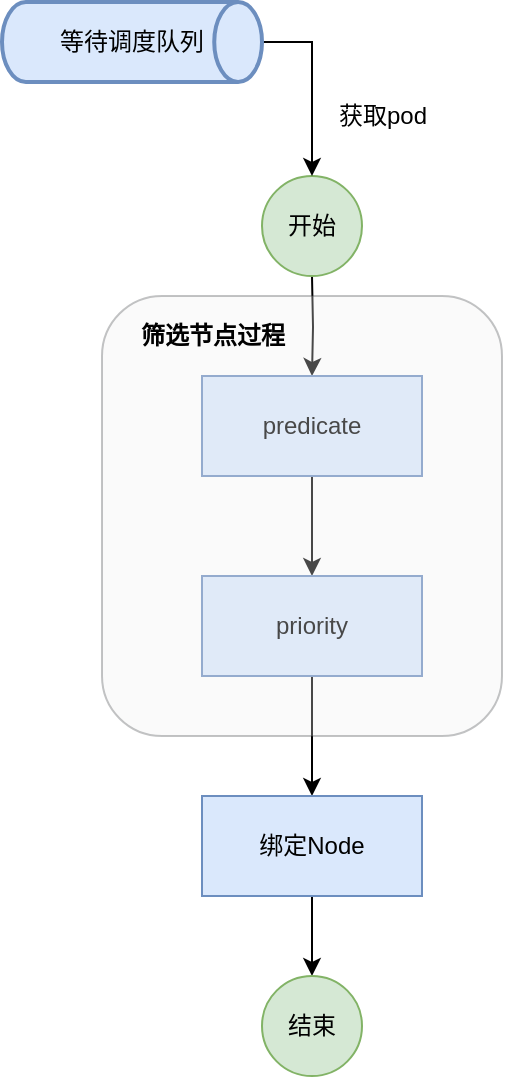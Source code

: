 <mxfile version="13.0.9" type="github">
  <diagram id="C5RBs43oDa-KdzZeNtuy" name="Page-1">
    <mxGraphModel dx="1426" dy="842" grid="1" gridSize="10" guides="1" tooltips="1" connect="1" arrows="1" fold="1" page="1" pageScale="1" pageWidth="827" pageHeight="1169" math="0" shadow="0">
      <root>
        <mxCell id="WIyWlLk6GJQsqaUBKTNV-0" />
        <mxCell id="WIyWlLk6GJQsqaUBKTNV-1" parent="WIyWlLk6GJQsqaUBKTNV-0" />
        <mxCell id="XDg_C0e3YNIxig_hy6By-0" value="" style="edgeStyle=orthogonalEdgeStyle;rounded=0;orthogonalLoop=1;jettySize=auto;html=1;" edge="1" parent="WIyWlLk6GJQsqaUBKTNV-1" target="XDg_C0e3YNIxig_hy6By-2">
          <mxGeometry relative="1" as="geometry">
            <mxPoint x="485" y="370" as="sourcePoint" />
          </mxGeometry>
        </mxCell>
        <mxCell id="XDg_C0e3YNIxig_hy6By-1" value="" style="edgeStyle=orthogonalEdgeStyle;rounded=0;orthogonalLoop=1;jettySize=auto;html=1;" edge="1" parent="WIyWlLk6GJQsqaUBKTNV-1" source="XDg_C0e3YNIxig_hy6By-2" target="XDg_C0e3YNIxig_hy6By-4">
          <mxGeometry relative="1" as="geometry" />
        </mxCell>
        <mxCell id="XDg_C0e3YNIxig_hy6By-2" value="predicate" style="rounded=0;whiteSpace=wrap;html=1;fillColor=#dae8fc;strokeColor=#6c8ebf;" vertex="1" parent="WIyWlLk6GJQsqaUBKTNV-1">
          <mxGeometry x="430" y="420" width="110" height="50" as="geometry" />
        </mxCell>
        <mxCell id="XDg_C0e3YNIxig_hy6By-3" value="" style="edgeStyle=orthogonalEdgeStyle;rounded=0;orthogonalLoop=1;jettySize=auto;html=1;" edge="1" parent="WIyWlLk6GJQsqaUBKTNV-1" source="XDg_C0e3YNIxig_hy6By-4" target="XDg_C0e3YNIxig_hy6By-6">
          <mxGeometry relative="1" as="geometry" />
        </mxCell>
        <mxCell id="XDg_C0e3YNIxig_hy6By-4" value="priority" style="rounded=0;whiteSpace=wrap;html=1;fillColor=#dae8fc;strokeColor=#6c8ebf;" vertex="1" parent="WIyWlLk6GJQsqaUBKTNV-1">
          <mxGeometry x="430" y="520" width="110" height="50" as="geometry" />
        </mxCell>
        <mxCell id="XDg_C0e3YNIxig_hy6By-14" value="" style="edgeStyle=orthogonalEdgeStyle;rounded=0;orthogonalLoop=1;jettySize=auto;html=1;" edge="1" parent="WIyWlLk6GJQsqaUBKTNV-1" source="XDg_C0e3YNIxig_hy6By-6" target="XDg_C0e3YNIxig_hy6By-13">
          <mxGeometry relative="1" as="geometry" />
        </mxCell>
        <mxCell id="XDg_C0e3YNIxig_hy6By-6" value="绑定Node" style="rounded=0;whiteSpace=wrap;html=1;fillColor=#dae8fc;strokeColor=#6c8ebf;" vertex="1" parent="WIyWlLk6GJQsqaUBKTNV-1">
          <mxGeometry x="430" y="630" width="110" height="50" as="geometry" />
        </mxCell>
        <mxCell id="XDg_C0e3YNIxig_hy6By-7" value="开始" style="ellipse;whiteSpace=wrap;html=1;aspect=fixed;fillColor=#d5e8d4;strokeColor=#82b366;" vertex="1" parent="WIyWlLk6GJQsqaUBKTNV-1">
          <mxGeometry x="460" y="320" width="50" height="50" as="geometry" />
        </mxCell>
        <mxCell id="XDg_C0e3YNIxig_hy6By-8" value="&lt;h3&gt;&lt;br&gt;&lt;/h3&gt;" style="rounded=1;whiteSpace=wrap;html=1;fillColor=#eeeeee;strokeColor=#36393d;shadow=0;comic=0;glass=0;opacity=30;perimeterSpacing=0;overflow=visible;" vertex="1" parent="WIyWlLk6GJQsqaUBKTNV-1">
          <mxGeometry x="380" y="380" width="200" height="220" as="geometry" />
        </mxCell>
        <mxCell id="XDg_C0e3YNIxig_hy6By-9" value="&lt;b&gt;筛选节点过程&lt;/b&gt;" style="text;html=1;align=center;verticalAlign=middle;resizable=0;points=[];autosize=1;" vertex="1" parent="WIyWlLk6GJQsqaUBKTNV-1">
          <mxGeometry x="390" y="390" width="90" height="20" as="geometry" />
        </mxCell>
        <mxCell id="XDg_C0e3YNIxig_hy6By-10" style="edgeStyle=orthogonalEdgeStyle;rounded=0;orthogonalLoop=1;jettySize=auto;html=1;exitX=1;exitY=0.5;exitDx=0;exitDy=0;exitPerimeter=0;entryX=0.5;entryY=0;entryDx=0;entryDy=0;" edge="1" parent="WIyWlLk6GJQsqaUBKTNV-1" source="XDg_C0e3YNIxig_hy6By-11" target="XDg_C0e3YNIxig_hy6By-7">
          <mxGeometry relative="1" as="geometry" />
        </mxCell>
        <mxCell id="XDg_C0e3YNIxig_hy6By-11" value="等待调度队列" style="strokeWidth=2;html=1;shape=mxgraph.flowchart.direct_data;whiteSpace=wrap;rounded=1;shadow=0;glass=0;comic=0;fillColor=#dae8fc;strokeColor=#6c8ebf;" vertex="1" parent="WIyWlLk6GJQsqaUBKTNV-1">
          <mxGeometry x="330" y="233" width="130" height="40" as="geometry" />
        </mxCell>
        <mxCell id="XDg_C0e3YNIxig_hy6By-12" value="获取pod" style="text;html=1;align=center;verticalAlign=middle;resizable=0;points=[];autosize=1;" vertex="1" parent="WIyWlLk6GJQsqaUBKTNV-1">
          <mxGeometry x="490" y="280" width="60" height="20" as="geometry" />
        </mxCell>
        <mxCell id="XDg_C0e3YNIxig_hy6By-13" value="结束" style="ellipse;whiteSpace=wrap;html=1;aspect=fixed;fillColor=#d5e8d4;strokeColor=#82b366;" vertex="1" parent="WIyWlLk6GJQsqaUBKTNV-1">
          <mxGeometry x="460" y="720" width="50" height="50" as="geometry" />
        </mxCell>
      </root>
    </mxGraphModel>
  </diagram>
</mxfile>
